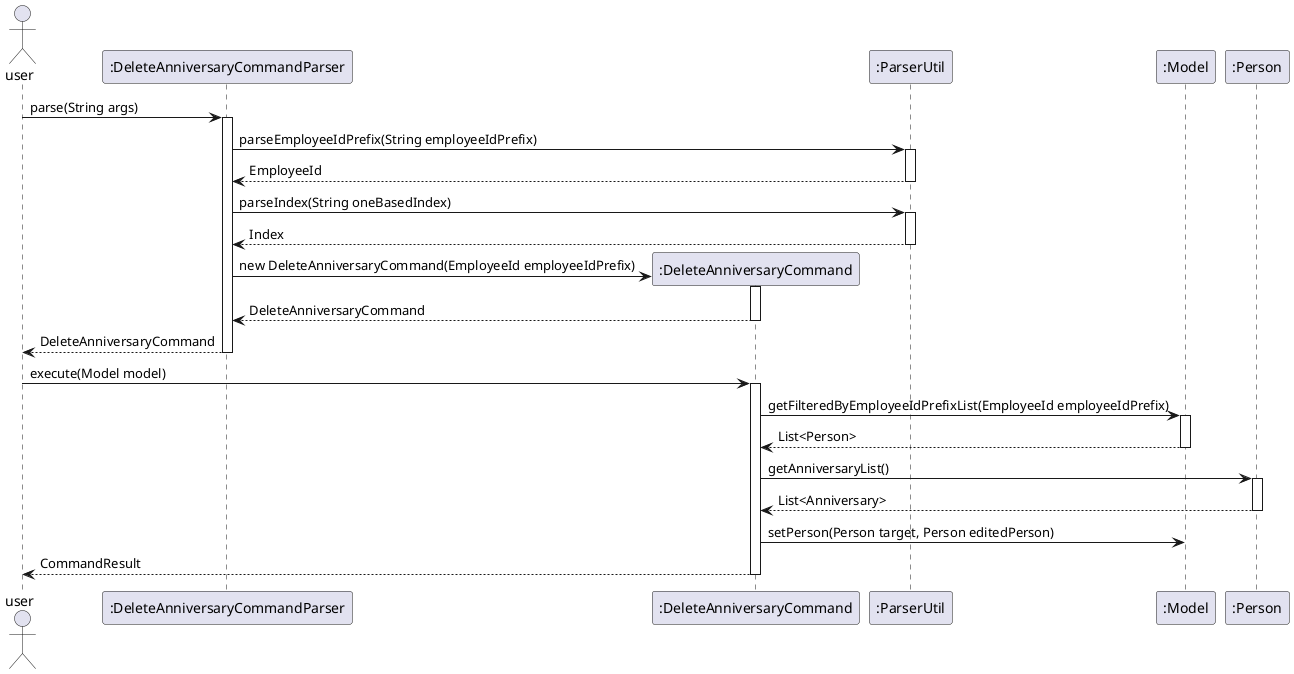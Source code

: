 @startuml
actor user as U
participant ":DeleteAnniversaryCommandParser" as DACP
participant ":DeleteAnniversaryCommand" as DAC
participant ":ParserUtil" as PU
participant ":Model" as M
participant ":Person" as P

U -> DACP: parse(String args)
activate DACP
DACP -> PU: parseEmployeeIdPrefix(String employeeIdPrefix)
activate PU
PU --> DACP: EmployeeId
deactivate PU
DACP -> PU: parseIndex(String oneBasedIndex)
activate PU
PU --> DACP: Index
deactivate PU
create DAC
DACP -> DAC: new DeleteAnniversaryCommand(EmployeeId employeeIdPrefix)
Activate DAC
return DeleteAnniversaryCommand
DACP --> U : DeleteAnniversaryCommand
deactivate DACP

U -> DAC: execute(Model model)
activate DAC
DAC -> M : getFilteredByEmployeeIdPrefixList(EmployeeId employeeIdPrefix)
activate M
M --> DAC : List<Person>
deactivate M
DAC -> P : getAnniversaryList()
activate P
P --> DAC : List<Anniversary>
deactivate P
DAC -> M : setPerson(Person target, Person editedPerson)
DAC --> U : CommandResult
deactivate DAC
@enduml
